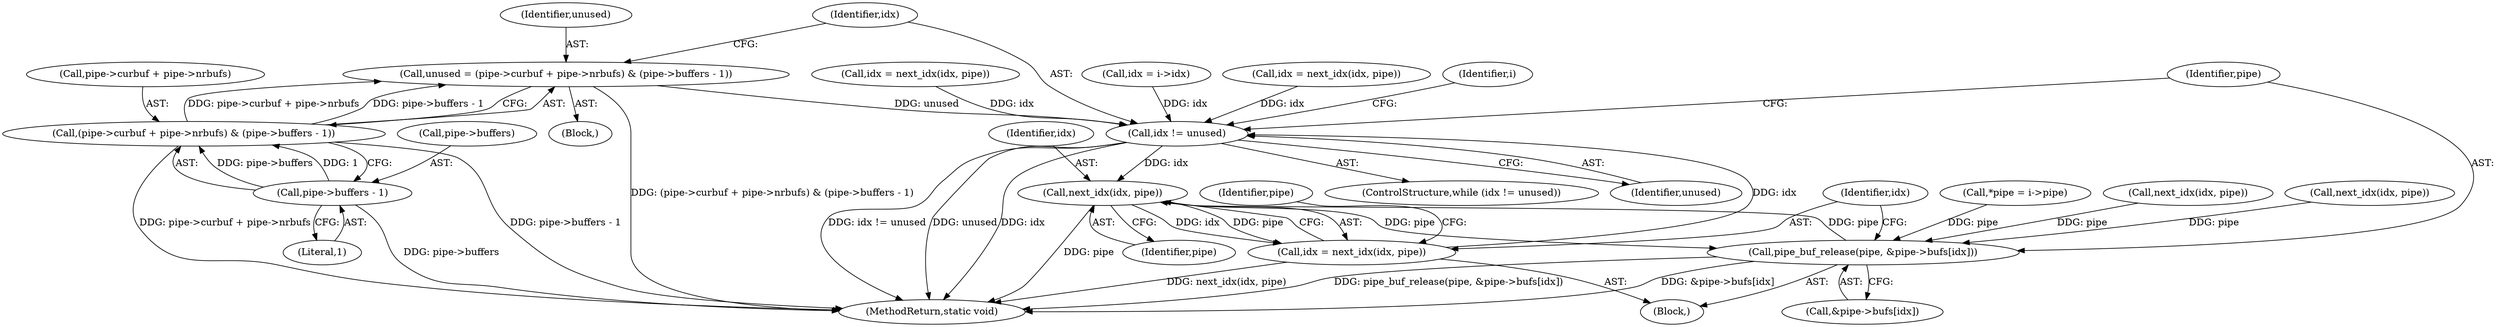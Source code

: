 digraph "1_linux_b9dc6f65bc5e232d1c05fe34b5daadc7e8bbf1fb_0@integer" {
"1000219" [label="(Call,unused = (pipe->curbuf + pipe->nrbufs) & (pipe->buffers - 1))"];
"1000221" [label="(Call,(pipe->curbuf + pipe->nrbufs) & (pipe->buffers - 1))"];
"1000229" [label="(Call,pipe->buffers - 1)"];
"1000235" [label="(Call,idx != unused)"];
"1000249" [label="(Call,next_idx(idx, pipe))"];
"1000239" [label="(Call,pipe_buf_release(pipe, &pipe->bufs[idx]))"];
"1000247" [label="(Call,idx = next_idx(idx, pipe))"];
"1000241" [label="(Call,&pipe->bufs[idx])"];
"1000208" [label="(Call,idx = next_idx(idx, pipe))"];
"1000236" [label="(Identifier,idx)"];
"1000230" [label="(Call,pipe->buffers)"];
"1000247" [label="(Call,idx = next_idx(idx, pipe))"];
"1000233" [label="(Literal,1)"];
"1000107" [label="(Call,*pipe = i->pipe)"];
"1000114" [label="(Call,idx = i->idx)"];
"1000239" [label="(Call,pipe_buf_release(pipe, &pipe->bufs[idx]))"];
"1000234" [label="(ControlStructure,while (idx != unused))"];
"1000221" [label="(Call,(pipe->curbuf + pipe->nrbufs) & (pipe->buffers - 1))"];
"1000180" [label="(Call,idx = next_idx(idx, pipe))"];
"1000251" [label="(Identifier,pipe)"];
"1000248" [label="(Identifier,idx)"];
"1000235" [label="(Call,idx != unused)"];
"1000219" [label="(Call,unused = (pipe->curbuf + pipe->nrbufs) & (pipe->buffers - 1))"];
"1000220" [label="(Identifier,unused)"];
"1000238" [label="(Block,)"];
"1000261" [label="(MethodReturn,static void)"];
"1000210" [label="(Call,next_idx(idx, pipe))"];
"1000249" [label="(Call,next_idx(idx, pipe))"];
"1000237" [label="(Identifier,unused)"];
"1000229" [label="(Call,pipe->buffers - 1)"];
"1000217" [label="(Block,)"];
"1000182" [label="(Call,next_idx(idx, pipe))"];
"1000250" [label="(Identifier,idx)"];
"1000254" [label="(Identifier,pipe)"];
"1000240" [label="(Identifier,pipe)"];
"1000222" [label="(Call,pipe->curbuf + pipe->nrbufs)"];
"1000258" [label="(Identifier,i)"];
"1000219" -> "1000217"  [label="AST: "];
"1000219" -> "1000221"  [label="CFG: "];
"1000220" -> "1000219"  [label="AST: "];
"1000221" -> "1000219"  [label="AST: "];
"1000236" -> "1000219"  [label="CFG: "];
"1000219" -> "1000261"  [label="DDG: (pipe->curbuf + pipe->nrbufs) & (pipe->buffers - 1)"];
"1000221" -> "1000219"  [label="DDG: pipe->curbuf + pipe->nrbufs"];
"1000221" -> "1000219"  [label="DDG: pipe->buffers - 1"];
"1000219" -> "1000235"  [label="DDG: unused"];
"1000221" -> "1000229"  [label="CFG: "];
"1000222" -> "1000221"  [label="AST: "];
"1000229" -> "1000221"  [label="AST: "];
"1000221" -> "1000261"  [label="DDG: pipe->buffers - 1"];
"1000221" -> "1000261"  [label="DDG: pipe->curbuf + pipe->nrbufs"];
"1000229" -> "1000221"  [label="DDG: pipe->buffers"];
"1000229" -> "1000221"  [label="DDG: 1"];
"1000229" -> "1000233"  [label="CFG: "];
"1000230" -> "1000229"  [label="AST: "];
"1000233" -> "1000229"  [label="AST: "];
"1000229" -> "1000261"  [label="DDG: pipe->buffers"];
"1000235" -> "1000234"  [label="AST: "];
"1000235" -> "1000237"  [label="CFG: "];
"1000236" -> "1000235"  [label="AST: "];
"1000237" -> "1000235"  [label="AST: "];
"1000240" -> "1000235"  [label="CFG: "];
"1000258" -> "1000235"  [label="CFG: "];
"1000235" -> "1000261"  [label="DDG: unused"];
"1000235" -> "1000261"  [label="DDG: idx"];
"1000235" -> "1000261"  [label="DDG: idx != unused"];
"1000247" -> "1000235"  [label="DDG: idx"];
"1000208" -> "1000235"  [label="DDG: idx"];
"1000114" -> "1000235"  [label="DDG: idx"];
"1000180" -> "1000235"  [label="DDG: idx"];
"1000235" -> "1000249"  [label="DDG: idx"];
"1000249" -> "1000247"  [label="AST: "];
"1000249" -> "1000251"  [label="CFG: "];
"1000250" -> "1000249"  [label="AST: "];
"1000251" -> "1000249"  [label="AST: "];
"1000247" -> "1000249"  [label="CFG: "];
"1000249" -> "1000261"  [label="DDG: pipe"];
"1000249" -> "1000239"  [label="DDG: pipe"];
"1000249" -> "1000247"  [label="DDG: idx"];
"1000249" -> "1000247"  [label="DDG: pipe"];
"1000239" -> "1000249"  [label="DDG: pipe"];
"1000239" -> "1000238"  [label="AST: "];
"1000239" -> "1000241"  [label="CFG: "];
"1000240" -> "1000239"  [label="AST: "];
"1000241" -> "1000239"  [label="AST: "];
"1000248" -> "1000239"  [label="CFG: "];
"1000239" -> "1000261"  [label="DDG: pipe_buf_release(pipe, &pipe->bufs[idx])"];
"1000239" -> "1000261"  [label="DDG: &pipe->bufs[idx]"];
"1000107" -> "1000239"  [label="DDG: pipe"];
"1000182" -> "1000239"  [label="DDG: pipe"];
"1000210" -> "1000239"  [label="DDG: pipe"];
"1000247" -> "1000238"  [label="AST: "];
"1000248" -> "1000247"  [label="AST: "];
"1000254" -> "1000247"  [label="CFG: "];
"1000247" -> "1000261"  [label="DDG: next_idx(idx, pipe)"];
}
